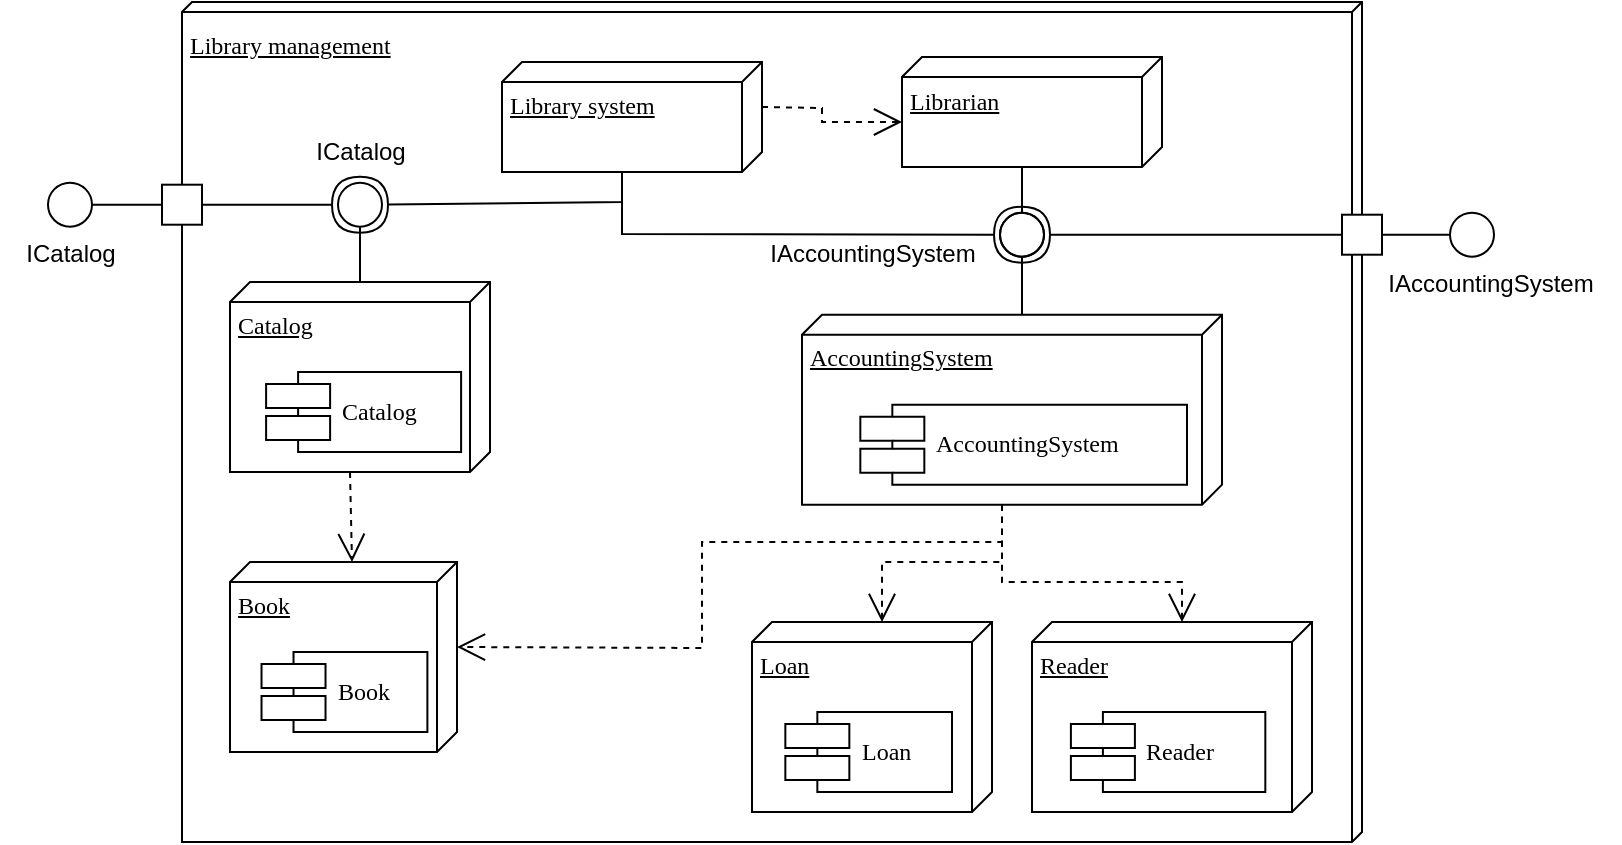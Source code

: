 <mxfile version="24.8.8">
  <diagram name="Page-1" id="oWep2oki-RV8Wh9IKWON">
    <mxGraphModel dx="2243" dy="773" grid="1" gridSize="10" guides="1" tooltips="1" connect="1" arrows="1" fold="1" page="1" pageScale="1" pageWidth="850" pageHeight="1100" math="0" shadow="0">
      <root>
        <mxCell id="0" />
        <mxCell id="1" parent="0" />
        <mxCell id="DZr0Z_fmnJ5IC--OXbw6-70" value="Library management" style="verticalAlign=top;align=left;spacingTop=8;spacingLeft=2;spacingRight=12;shape=cube;size=5;direction=south;fontStyle=4;html=1;rounded=0;shadow=0;comic=0;labelBackgroundColor=none;strokeWidth=1;fontFamily=Verdana;fontSize=12" parent="1" vertex="1">
          <mxGeometry x="-729" y="300" width="590" height="420" as="geometry" />
        </mxCell>
        <mxCell id="DZr0Z_fmnJ5IC--OXbw6-61" value="" style="rounded=0;orthogonalLoop=1;jettySize=auto;html=1;endArrow=halfCircle;endFill=0;endSize=12;strokeWidth=1;sketch=0;entryX=0.25;entryY=0.925;entryDx=0;entryDy=0;entryPerimeter=0;exitX=0;exitY=0;exitDx=55;exitDy=70;exitPerimeter=0;" parent="1" source="DZr0Z_fmnJ5IC--OXbw6-71" target="DZr0Z_fmnJ5IC--OXbw6-64" edge="1">
          <mxGeometry relative="1" as="geometry">
            <mxPoint x="-489" y="431.35" as="sourcePoint" />
            <mxPoint x="-380" y="461.35" as="targetPoint" />
            <Array as="points">
              <mxPoint x="-509" y="416" />
            </Array>
          </mxGeometry>
        </mxCell>
        <mxCell id="DZr0Z_fmnJ5IC--OXbw6-62" value="" style="rounded=0;orthogonalLoop=1;jettySize=auto;html=1;endArrow=halfCircle;endFill=0;endSize=12;strokeWidth=1;sketch=0;exitX=1;exitY=0.5;exitDx=0;exitDy=0;" parent="1" source="DZr0Z_fmnJ5IC--OXbw6-65" target="DZr0Z_fmnJ5IC--OXbw6-64" edge="1">
          <mxGeometry relative="1" as="geometry">
            <mxPoint x="-159" y="416.35" as="sourcePoint" />
            <mxPoint x="-309" y="416.35" as="targetPoint" />
          </mxGeometry>
        </mxCell>
        <mxCell id="DZr0Z_fmnJ5IC--OXbw6-63" value="" style="rounded=0;orthogonalLoop=1;jettySize=auto;html=1;endArrow=oval;endFill=0;sketch=0;sourcePerimeterSpacing=0;targetPerimeterSpacing=0;endSize=22;exitX=0;exitY=0;exitDx=0;exitDy=100;exitPerimeter=0;" parent="1" source="DZr0Z_fmnJ5IC--OXbw6-79" target="DZr0Z_fmnJ5IC--OXbw6-64" edge="1">
          <mxGeometry relative="1" as="geometry">
            <mxPoint x="-309" y="456.35" as="sourcePoint" />
            <mxPoint x="-324" y="416.35" as="targetPoint" />
          </mxGeometry>
        </mxCell>
        <mxCell id="DZr0Z_fmnJ5IC--OXbw6-64" value="" style="ellipse;whiteSpace=wrap;html=1;align=center;aspect=fixed;fillColor=none;strokeColor=none;resizable=0;perimeter=centerPerimeter;rotatable=0;allowArrows=0;points=[];outlineConnect=1;" parent="1" vertex="1">
          <mxGeometry x="-314" y="411.35" width="10" height="10" as="geometry" />
        </mxCell>
        <mxCell id="DZr0Z_fmnJ5IC--OXbw6-65" value="" style="html=1;rounded=0;rotation=-180;" parent="1" vertex="1">
          <mxGeometry x="-149" y="406.35" width="20" height="20" as="geometry" />
        </mxCell>
        <mxCell id="DZr0Z_fmnJ5IC--OXbw6-66" value="&lt;font style=&quot;font-size: 12px;&quot;&gt;IAccountingSystem&lt;/font&gt;" style="text;html=1;align=center;verticalAlign=middle;resizable=0;points=[];autosize=1;strokeColor=none;fillColor=none;spacing=2;" parent="1" vertex="1">
          <mxGeometry x="-449" y="411.35" width="130" height="30" as="geometry" />
        </mxCell>
        <mxCell id="DZr0Z_fmnJ5IC--OXbw6-67" value="" style="ellipse;whiteSpace=wrap;html=1;align=center;aspect=fixed;fillColor=none;strokeColor=none;resizable=0;perimeter=centerPerimeter;rotatable=0;allowArrows=0;points=[];outlineConnect=1;" parent="1" vertex="1">
          <mxGeometry x="-89" y="411.35" width="10" height="10" as="geometry" />
        </mxCell>
        <mxCell id="DZr0Z_fmnJ5IC--OXbw6-68" value="" style="rounded=0;orthogonalLoop=1;jettySize=auto;html=1;endArrow=oval;endFill=0;sketch=0;sourcePerimeterSpacing=0;targetPerimeterSpacing=0;endSize=22;exitX=0;exitY=0.5;exitDx=0;exitDy=0;" parent="1" source="DZr0Z_fmnJ5IC--OXbw6-65" target="DZr0Z_fmnJ5IC--OXbw6-67" edge="1">
          <mxGeometry relative="1" as="geometry">
            <mxPoint x="-131.5" y="416.35" as="sourcePoint" />
            <mxPoint x="-84" y="416.35" as="targetPoint" />
          </mxGeometry>
        </mxCell>
        <mxCell id="DZr0Z_fmnJ5IC--OXbw6-69" value="&lt;font style=&quot;font-size: 12px;&quot;&gt;IAccountingSystem&lt;/font&gt;" style="text;html=1;align=center;verticalAlign=middle;resizable=0;points=[];autosize=1;strokeColor=none;fillColor=none;spacing=2;" parent="1" vertex="1">
          <mxGeometry x="-140" y="426.35" width="130" height="30" as="geometry" />
        </mxCell>
        <mxCell id="DZr0Z_fmnJ5IC--OXbw6-71" value="Library system" style="verticalAlign=top;align=left;spacingTop=8;spacingLeft=2;spacingRight=12;shape=cube;size=10;direction=south;fontStyle=4;html=1;rounded=0;shadow=0;comic=0;labelBackgroundColor=none;strokeWidth=1;fontFamily=Verdana;fontSize=12" parent="1" vertex="1">
          <mxGeometry x="-569" y="330" width="130" height="55" as="geometry" />
        </mxCell>
        <mxCell id="DZr0Z_fmnJ5IC--OXbw6-74" value="" style="group" parent="1" vertex="1" connectable="0">
          <mxGeometry x="-705" y="440" width="130" height="95" as="geometry" />
        </mxCell>
        <mxCell id="DZr0Z_fmnJ5IC--OXbw6-73" value="Catalog     " style="verticalAlign=top;align=left;spacingTop=8;spacingLeft=2;spacingRight=12;shape=cube;size=10;direction=south;fontStyle=4;html=1;rounded=0;shadow=0;comic=0;labelBackgroundColor=none;strokeWidth=1;fontFamily=Verdana;fontSize=12" parent="DZr0Z_fmnJ5IC--OXbw6-74" vertex="1">
          <mxGeometry width="130" height="95" as="geometry" />
        </mxCell>
        <mxCell id="DZr0Z_fmnJ5IC--OXbw6-72" value="Catalog     " style="shape=component;align=left;spacingLeft=36;rounded=0;shadow=0;comic=0;labelBackgroundColor=none;strokeWidth=1;fontFamily=Verdana;fontSize=12;html=1;" parent="DZr0Z_fmnJ5IC--OXbw6-74" vertex="1">
          <mxGeometry x="18.056" y="45" width="97.5" height="40" as="geometry" />
        </mxCell>
        <mxCell id="DZr0Z_fmnJ5IC--OXbw6-75" value="" style="group" parent="1" vertex="1" connectable="0">
          <mxGeometry x="-705" y="580" width="113.5" height="95" as="geometry" />
        </mxCell>
        <mxCell id="DZr0Z_fmnJ5IC--OXbw6-76" value="Book" style="verticalAlign=top;align=left;spacingTop=8;spacingLeft=2;spacingRight=12;shape=cube;size=10;direction=south;fontStyle=4;html=1;rounded=0;shadow=0;comic=0;labelBackgroundColor=none;strokeWidth=1;fontFamily=Verdana;fontSize=12" parent="DZr0Z_fmnJ5IC--OXbw6-75" vertex="1">
          <mxGeometry width="113.5" height="95" as="geometry" />
        </mxCell>
        <mxCell id="DZr0Z_fmnJ5IC--OXbw6-77" value="Book" style="shape=component;align=left;spacingLeft=36;rounded=0;shadow=0;comic=0;labelBackgroundColor=none;strokeWidth=1;fontFamily=Verdana;fontSize=12;html=1;" parent="DZr0Z_fmnJ5IC--OXbw6-75" vertex="1">
          <mxGeometry x="15.762" y="45" width="82.934" height="40" as="geometry" />
        </mxCell>
        <mxCell id="DZr0Z_fmnJ5IC--OXbw6-78" value="" style="group" parent="1" vertex="1" connectable="0">
          <mxGeometry x="-419" y="456.35" width="210" height="95" as="geometry" />
        </mxCell>
        <mxCell id="DZr0Z_fmnJ5IC--OXbw6-79" value="AccountingSystem      " style="verticalAlign=top;align=left;spacingTop=8;spacingLeft=2;spacingRight=12;shape=cube;size=10;direction=south;fontStyle=4;html=1;rounded=0;shadow=0;comic=0;labelBackgroundColor=none;strokeWidth=1;fontFamily=Verdana;fontSize=12" parent="DZr0Z_fmnJ5IC--OXbw6-78" vertex="1">
          <mxGeometry width="210" height="95" as="geometry" />
        </mxCell>
        <mxCell id="DZr0Z_fmnJ5IC--OXbw6-80" value="AccountingSystem      " style="shape=component;align=left;spacingLeft=36;rounded=0;shadow=0;comic=0;labelBackgroundColor=none;strokeWidth=1;fontFamily=Verdana;fontSize=12;html=1;" parent="DZr0Z_fmnJ5IC--OXbw6-78" vertex="1">
          <mxGeometry x="29.167" y="45" width="163.333" height="40" as="geometry" />
        </mxCell>
        <mxCell id="DZr0Z_fmnJ5IC--OXbw6-81" value="" style="group" parent="1" vertex="1" connectable="0">
          <mxGeometry x="-444" y="610" width="120" height="95" as="geometry" />
        </mxCell>
        <mxCell id="DZr0Z_fmnJ5IC--OXbw6-82" value="Loan  " style="verticalAlign=top;align=left;spacingTop=8;spacingLeft=2;spacingRight=12;shape=cube;size=10;direction=south;fontStyle=4;html=1;rounded=0;shadow=0;comic=0;labelBackgroundColor=none;strokeWidth=1;fontFamily=Verdana;fontSize=12" parent="DZr0Z_fmnJ5IC--OXbw6-81" vertex="1">
          <mxGeometry width="120" height="95" as="geometry" />
        </mxCell>
        <mxCell id="DZr0Z_fmnJ5IC--OXbw6-83" value="Loan  " style="shape=component;align=left;spacingLeft=36;rounded=0;shadow=0;comic=0;labelBackgroundColor=none;strokeWidth=1;fontFamily=Verdana;fontSize=12;html=1;" parent="DZr0Z_fmnJ5IC--OXbw6-81" vertex="1">
          <mxGeometry x="16.67" y="45" width="83.33" height="40" as="geometry" />
        </mxCell>
        <mxCell id="DZr0Z_fmnJ5IC--OXbw6-84" value="" style="group" parent="1" vertex="1" connectable="0">
          <mxGeometry x="-304" y="610" width="140" height="95" as="geometry" />
        </mxCell>
        <mxCell id="DZr0Z_fmnJ5IC--OXbw6-85" value="Reader    " style="verticalAlign=top;align=left;spacingTop=8;spacingLeft=2;spacingRight=12;shape=cube;size=10;direction=south;fontStyle=4;html=1;rounded=0;shadow=0;comic=0;labelBackgroundColor=none;strokeWidth=1;fontFamily=Verdana;fontSize=12" parent="DZr0Z_fmnJ5IC--OXbw6-84" vertex="1">
          <mxGeometry width="140" height="95" as="geometry" />
        </mxCell>
        <mxCell id="DZr0Z_fmnJ5IC--OXbw6-86" value="Reader    " style="shape=component;align=left;spacingLeft=36;rounded=0;shadow=0;comic=0;labelBackgroundColor=none;strokeWidth=1;fontFamily=Verdana;fontSize=12;html=1;" parent="DZr0Z_fmnJ5IC--OXbw6-84" vertex="1">
          <mxGeometry x="19.448" y="45" width="97.218" height="40" as="geometry" />
        </mxCell>
        <mxCell id="DZr0Z_fmnJ5IC--OXbw6-88" value="" style="rounded=0;orthogonalLoop=1;jettySize=auto;html=1;endArrow=halfCircle;endFill=0;endSize=12;strokeWidth=1;sketch=0;entryX=0.25;entryY=0.925;entryDx=0;entryDy=0;entryPerimeter=0;exitX=0;exitY=0;exitDx=55;exitDy=70;exitPerimeter=0;" parent="1" source="DZr0Z_fmnJ5IC--OXbw6-71" target="DZr0Z_fmnJ5IC--OXbw6-91" edge="1">
          <mxGeometry relative="1" as="geometry">
            <mxPoint x="-539" y="396" as="sourcePoint" />
            <mxPoint x="-716.27" y="426.35" as="targetPoint" />
            <Array as="points">
              <mxPoint x="-509" y="400" />
            </Array>
          </mxGeometry>
        </mxCell>
        <mxCell id="DZr0Z_fmnJ5IC--OXbw6-89" value="" style="rounded=0;orthogonalLoop=1;jettySize=auto;html=1;endArrow=halfCircle;endFill=0;endSize=12;strokeWidth=1;sketch=0;exitX=1;exitY=0.5;exitDx=0;exitDy=0;" parent="1" source="DZr0Z_fmnJ5IC--OXbw6-92" target="DZr0Z_fmnJ5IC--OXbw6-91" edge="1">
          <mxGeometry relative="1" as="geometry">
            <mxPoint x="-490" y="401.35" as="sourcePoint" />
            <mxPoint x="-640" y="401.35" as="targetPoint" />
          </mxGeometry>
        </mxCell>
        <mxCell id="DZr0Z_fmnJ5IC--OXbw6-90" value="" style="rounded=0;orthogonalLoop=1;jettySize=auto;html=1;endArrow=oval;endFill=0;sketch=0;sourcePerimeterSpacing=0;targetPerimeterSpacing=0;endSize=22;exitX=0;exitY=0;exitDx=0;exitDy=65;exitPerimeter=0;" parent="1" source="DZr0Z_fmnJ5IC--OXbw6-73" target="DZr0Z_fmnJ5IC--OXbw6-91" edge="1">
          <mxGeometry relative="1" as="geometry">
            <mxPoint x="-636.27" y="441.35" as="sourcePoint" />
            <mxPoint x="-651.27" y="401.35" as="targetPoint" />
          </mxGeometry>
        </mxCell>
        <mxCell id="DZr0Z_fmnJ5IC--OXbw6-91" value="" style="ellipse;whiteSpace=wrap;html=1;align=center;aspect=fixed;fillColor=none;strokeColor=none;resizable=0;perimeter=centerPerimeter;rotatable=0;allowArrows=0;points=[];outlineConnect=1;" parent="1" vertex="1">
          <mxGeometry x="-645" y="396.35" width="10" height="10" as="geometry" />
        </mxCell>
        <mxCell id="DZr0Z_fmnJ5IC--OXbw6-93" value="&lt;font style=&quot;font-size: 12px;&quot;&gt;ICatalog&lt;/font&gt;" style="text;html=1;align=center;verticalAlign=middle;resizable=0;points=[];autosize=1;strokeColor=none;fillColor=none;spacing=2;" parent="1" vertex="1">
          <mxGeometry x="-675" y="360" width="70" height="30" as="geometry" />
        </mxCell>
        <mxCell id="DZr0Z_fmnJ5IC--OXbw6-94" value="" style="ellipse;whiteSpace=wrap;html=1;align=center;aspect=fixed;fillColor=none;strokeColor=none;resizable=0;perimeter=centerPerimeter;rotatable=0;allowArrows=0;points=[];outlineConnect=1;" parent="1" vertex="1">
          <mxGeometry x="-790" y="396.35" width="10" height="10" as="geometry" />
        </mxCell>
        <mxCell id="DZr0Z_fmnJ5IC--OXbw6-95" value="" style="rounded=0;orthogonalLoop=1;jettySize=auto;html=1;endArrow=oval;endFill=0;sketch=0;sourcePerimeterSpacing=0;targetPerimeterSpacing=0;endSize=22;exitX=0;exitY=0.5;exitDx=0;exitDy=0;" parent="1" source="DZr0Z_fmnJ5IC--OXbw6-92" target="DZr0Z_fmnJ5IC--OXbw6-94" edge="1">
          <mxGeometry relative="1" as="geometry">
            <mxPoint x="-731.5" y="451.35" as="sourcePoint" />
            <mxPoint x="-684" y="451.35" as="targetPoint" />
          </mxGeometry>
        </mxCell>
        <mxCell id="DZr0Z_fmnJ5IC--OXbw6-96" value="&lt;font style=&quot;font-size: 12px;&quot;&gt;ICatalog&lt;/font&gt;" style="text;html=1;align=center;verticalAlign=middle;resizable=0;points=[];autosize=1;strokeColor=none;fillColor=none;spacing=2;" parent="1" vertex="1">
          <mxGeometry x="-820" y="411.35" width="70" height="30" as="geometry" />
        </mxCell>
        <mxCell id="DZr0Z_fmnJ5IC--OXbw6-98" value="" style="endArrow=open;endSize=12;dashed=1;html=1;rounded=0;exitX=0;exitY=0;exitDx=22.5;exitDy=0;exitPerimeter=0;entryX=0;entryY=0;entryDx=32.5;entryDy=130;entryPerimeter=0;" parent="1" source="DZr0Z_fmnJ5IC--OXbw6-71" target="DZr0Z_fmnJ5IC--OXbw6-100" edge="1">
          <mxGeometry width="160" relative="1" as="geometry">
            <mxPoint x="-495" y="396.06" as="sourcePoint" />
            <mxPoint x="-389" y="353" as="targetPoint" />
            <Array as="points">
              <mxPoint x="-409" y="353" />
              <mxPoint x="-409" y="360" />
            </Array>
          </mxGeometry>
        </mxCell>
        <mxCell id="DZr0Z_fmnJ5IC--OXbw6-99" value="" style="rounded=0;orthogonalLoop=1;jettySize=auto;html=1;endArrow=oval;endFill=0;sketch=0;sourcePerimeterSpacing=0;targetPerimeterSpacing=0;endSize=22;exitX=0;exitY=0;exitDx=55;exitDy=70;exitPerimeter=0;entryX=0.635;entryY=0.723;entryDx=0;entryDy=0;entryPerimeter=0;" parent="1" source="DZr0Z_fmnJ5IC--OXbw6-100" target="DZr0Z_fmnJ5IC--OXbw6-64" edge="1">
          <mxGeometry relative="1" as="geometry">
            <mxPoint x="-299" y="375" as="sourcePoint" />
            <mxPoint x="-290" y="441" as="targetPoint" />
          </mxGeometry>
        </mxCell>
        <mxCell id="DZr0Z_fmnJ5IC--OXbw6-100" value="Librarian" style="verticalAlign=top;align=left;spacingTop=8;spacingLeft=2;spacingRight=12;shape=cube;size=10;direction=south;fontStyle=4;html=1;rounded=0;shadow=0;comic=0;labelBackgroundColor=none;strokeWidth=1;fontFamily=Verdana;fontSize=12" parent="1" vertex="1">
          <mxGeometry x="-369" y="327.5" width="130" height="55" as="geometry" />
        </mxCell>
        <mxCell id="DZr0Z_fmnJ5IC--OXbw6-92" value="" style="html=1;rounded=0;rotation=-180;" parent="1" vertex="1">
          <mxGeometry x="-739" y="391.35" width="20" height="20" as="geometry" />
        </mxCell>
        <mxCell id="DZr0Z_fmnJ5IC--OXbw6-102" value="" style="endArrow=open;endSize=12;dashed=1;html=1;rounded=0;exitX=0;exitY=0;exitDx=95;exitDy=70;exitPerimeter=0;entryX=0;entryY=0;entryDx=0;entryDy=52.5;entryPerimeter=0;" parent="1" source="DZr0Z_fmnJ5IC--OXbw6-73" target="DZr0Z_fmnJ5IC--OXbw6-76" edge="1">
          <mxGeometry width="160" relative="1" as="geometry">
            <mxPoint x="-559" y="551.35" as="sourcePoint" />
            <mxPoint x="-489" y="558.35" as="targetPoint" />
            <Array as="points" />
          </mxGeometry>
        </mxCell>
        <mxCell id="DZr0Z_fmnJ5IC--OXbw6-103" value="" style="endArrow=open;endSize=12;dashed=1;html=1;rounded=0;exitX=0;exitY=0;exitDx=95;exitDy=110;exitPerimeter=0;entryX=0;entryY=0;entryDx=0;entryDy=55;entryPerimeter=0;" parent="1" source="DZr0Z_fmnJ5IC--OXbw6-79" target="DZr0Z_fmnJ5IC--OXbw6-82" edge="1">
          <mxGeometry width="160" relative="1" as="geometry">
            <mxPoint x="-424" y="551.35" as="sourcePoint" />
            <mxPoint x="-423" y="596.35" as="targetPoint" />
            <Array as="points">
              <mxPoint x="-319" y="580" />
              <mxPoint x="-379" y="580" />
            </Array>
          </mxGeometry>
        </mxCell>
        <mxCell id="DZr0Z_fmnJ5IC--OXbw6-104" value="" style="endArrow=open;endSize=12;dashed=1;html=1;rounded=0;exitX=0;exitY=0;exitDx=95;exitDy=110;exitPerimeter=0;entryX=0;entryY=0;entryDx=0;entryDy=65;entryPerimeter=0;" parent="1" source="DZr0Z_fmnJ5IC--OXbw6-79" target="DZr0Z_fmnJ5IC--OXbw6-85" edge="1">
          <mxGeometry width="160" relative="1" as="geometry">
            <mxPoint x="-309" y="561" as="sourcePoint" />
            <mxPoint x="-369" y="610" as="targetPoint" />
            <Array as="points">
              <mxPoint x="-319" y="590" />
              <mxPoint x="-229" y="590" />
            </Array>
          </mxGeometry>
        </mxCell>
        <mxCell id="DZr0Z_fmnJ5IC--OXbw6-105" value="" style="endArrow=open;endSize=12;dashed=1;html=1;rounded=0;exitX=0;exitY=0;exitDx=95;exitDy=110;exitPerimeter=0;entryX=0;entryY=0;entryDx=42.5;entryDy=0;entryPerimeter=0;" parent="1" source="DZr0Z_fmnJ5IC--OXbw6-79" target="DZr0Z_fmnJ5IC--OXbw6-76" edge="1">
          <mxGeometry width="160" relative="1" as="geometry">
            <mxPoint x="-464" y="551" as="sourcePoint" />
            <mxPoint x="-524" y="600" as="targetPoint" />
            <Array as="points">
              <mxPoint x="-319" y="570" />
              <mxPoint x="-469" y="570" />
              <mxPoint x="-469" y="623" />
            </Array>
          </mxGeometry>
        </mxCell>
      </root>
    </mxGraphModel>
  </diagram>
</mxfile>
